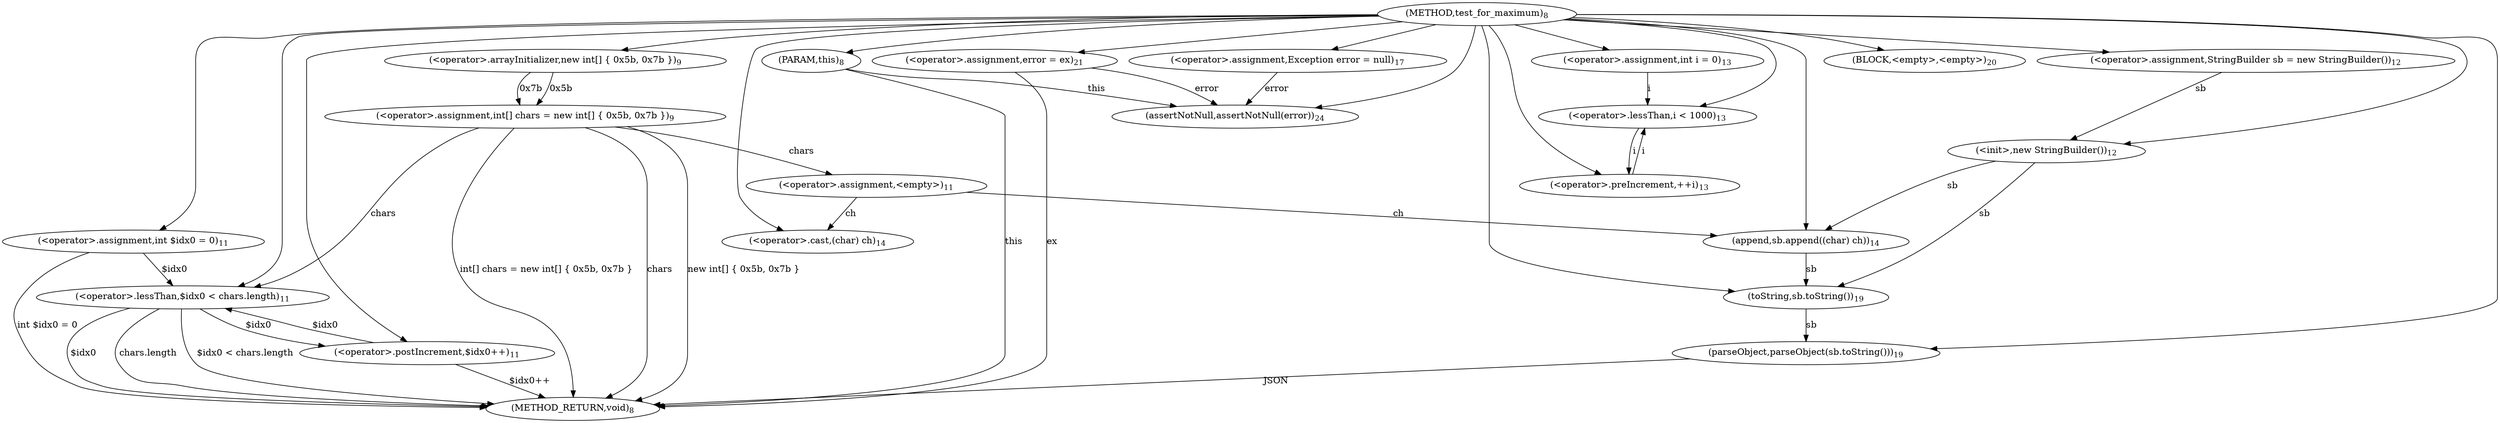 digraph "test_for_maximum" {  
"9" [label = <(METHOD,test_for_maximum)<SUB>8</SUB>> ]
"77" [label = <(METHOD_RETURN,void)<SUB>8</SUB>> ]
"4" [label = <(PARAM,this)<SUB>8</SUB>> ]
"12" [label = <(&lt;operator&gt;.assignment,int[] chars = new int[] { 0x5b, 0x7b })<SUB>9</SUB>> ]
"12" [label = <(&lt;operator&gt;.assignment,int[] chars = new int[] { 0x5b, 0x7b })<SUB>9</SUB>> ]
"12" [label = <(&lt;operator&gt;.assignment,int[] chars = new int[] { 0x5b, 0x7b })<SUB>9</SUB>> ]
"19" [label = <(&lt;operator&gt;.assignment,int $idx0 = 0)<SUB>11</SUB>> ]
"22" [label = <(&lt;operator&gt;.lessThan,$idx0 &lt; chars.length)<SUB>11</SUB>> ]
"27" [label = <(&lt;operator&gt;.postIncrement,$idx0++)<SUB>11</SUB>> ]
"14" [label = <(&lt;operator&gt;.arrayInitializer,new int[] { 0x5b, 0x7b })<SUB>9</SUB>> ]
"14" [label = <(&lt;operator&gt;.arrayInitializer,new int[] { 0x5b, 0x7b })<SUB>9</SUB>> ]
"19" [label = <(&lt;operator&gt;.assignment,int $idx0 = 0)<SUB>11</SUB>> ]
"19" [label = <(&lt;operator&gt;.assignment,int $idx0 = 0)<SUB>11</SUB>> ]
"22" [label = <(&lt;operator&gt;.lessThan,$idx0 &lt; chars.length)<SUB>11</SUB>> ]
"22" [label = <(&lt;operator&gt;.lessThan,$idx0 &lt; chars.length)<SUB>11</SUB>> ]
"27" [label = <(&lt;operator&gt;.postIncrement,$idx0++)<SUB>11</SUB>> ]
"31" [label = <(&lt;operator&gt;.assignment,&lt;empty&gt;)<SUB>11</SUB>> ]
"37" [label = <(&lt;operator&gt;.assignment,StringBuilder sb = new StringBuilder())<SUB>12</SUB>> ]
"40" [label = <(&lt;init&gt;,new StringBuilder())<SUB>12</SUB>> ]
"59" [label = <(&lt;operator&gt;.assignment,Exception error = null)<SUB>17</SUB>> ]
"73" [label = <(assertNotNull,assertNotNull(error))<SUB>24</SUB>> ]
"31" [label = <(&lt;operator&gt;.assignment,&lt;empty&gt;)<SUB>11</SUB>> ]
"31" [label = <(&lt;operator&gt;.assignment,&lt;empty&gt;)<SUB>11</SUB>> ]
"37" [label = <(&lt;operator&gt;.assignment,StringBuilder sb = new StringBuilder())<SUB>12</SUB>> ]
"37" [label = <(&lt;operator&gt;.assignment,StringBuilder sb = new StringBuilder())<SUB>12</SUB>> ]
"40" [label = <(&lt;init&gt;,new StringBuilder())<SUB>12</SUB>> ]
"44" [label = <(&lt;operator&gt;.assignment,int i = 0)<SUB>13</SUB>> ]
"47" [label = <(&lt;operator&gt;.lessThan,i &lt; 1000)<SUB>13</SUB>> ]
"50" [label = <(&lt;operator&gt;.preIncrement,++i)<SUB>13</SUB>> ]
"59" [label = <(&lt;operator&gt;.assignment,Exception error = null)<SUB>17</SUB>> ]
"59" [label = <(&lt;operator&gt;.assignment,Exception error = null)<SUB>17</SUB>> ]
"73" [label = <(assertNotNull,assertNotNull(error))<SUB>24</SUB>> ]
"73" [label = <(assertNotNull,assertNotNull(error))<SUB>24</SUB>> ]
"44" [label = <(&lt;operator&gt;.assignment,int i = 0)<SUB>13</SUB>> ]
"44" [label = <(&lt;operator&gt;.assignment,int i = 0)<SUB>13</SUB>> ]
"47" [label = <(&lt;operator&gt;.lessThan,i &lt; 1000)<SUB>13</SUB>> ]
"47" [label = <(&lt;operator&gt;.lessThan,i &lt; 1000)<SUB>13</SUB>> ]
"50" [label = <(&lt;operator&gt;.preIncrement,++i)<SUB>13</SUB>> ]
"53" [label = <(append,sb.append((char) ch))<SUB>14</SUB>> ]
"64" [label = <(parseObject,parseObject(sb.toString()))<SUB>19</SUB>> ]
"69" [label = <(BLOCK,&lt;empty&gt;,&lt;empty&gt;)<SUB>20</SUB>> ]
"53" [label = <(append,sb.append((char) ch))<SUB>14</SUB>> ]
"53" [label = <(append,sb.append((char) ch))<SUB>14</SUB>> ]
"64" [label = <(parseObject,parseObject(sb.toString()))<SUB>19</SUB>> ]
"64" [label = <(parseObject,parseObject(sb.toString()))<SUB>19</SUB>> ]
"70" [label = <(&lt;operator&gt;.assignment,error = ex)<SUB>21</SUB>> ]
"55" [label = <(&lt;operator&gt;.cast,(char) ch)<SUB>14</SUB>> ]
"55" [label = <(&lt;operator&gt;.cast,(char) ch)<SUB>14</SUB>> ]
"66" [label = <(toString,sb.toString())<SUB>19</SUB>> ]
"70" [label = <(&lt;operator&gt;.assignment,error = ex)<SUB>21</SUB>> ]
"70" [label = <(&lt;operator&gt;.assignment,error = ex)<SUB>21</SUB>> ]
  "4" -> "77"  [ label = "this"] 
  "12" -> "77"  [ label = "chars"] 
  "12" -> "77"  [ label = "new int[] { 0x5b, 0x7b }"] 
  "12" -> "77"  [ label = "int[] chars = new int[] { 0x5b, 0x7b }"] 
  "19" -> "77"  [ label = "int $idx0 = 0"] 
  "22" -> "77"  [ label = "$idx0"] 
  "22" -> "77"  [ label = "chars.length"] 
  "22" -> "77"  [ label = "$idx0 &lt; chars.length"] 
  "27" -> "77"  [ label = "$idx0++"] 
  "70" -> "77"  [ label = "ex"] 
  "64" -> "77"  [ label = "JSON"] 
  "9" -> "4" 
  "14" -> "12"  [ label = "0x5b"] 
  "14" -> "12"  [ label = "0x7b"] 
  "9" -> "19" 
  "9" -> "14" 
  "19" -> "22"  [ label = "$idx0"] 
  "27" -> "22"  [ label = "$idx0"] 
  "9" -> "22" 
  "12" -> "22"  [ label = "chars"] 
  "22" -> "27"  [ label = "$idx0"] 
  "9" -> "27" 
  "12" -> "31"  [ label = "chars"] 
  "9" -> "37" 
  "9" -> "59" 
  "37" -> "40"  [ label = "sb"] 
  "9" -> "40" 
  "9" -> "44" 
  "4" -> "73"  [ label = "this"] 
  "9" -> "73" 
  "59" -> "73"  [ label = "error"] 
  "70" -> "73"  [ label = "error"] 
  "44" -> "47"  [ label = "i"] 
  "50" -> "47"  [ label = "i"] 
  "9" -> "47" 
  "47" -> "50"  [ label = "i"] 
  "9" -> "50" 
  "9" -> "69" 
  "40" -> "53"  [ label = "sb"] 
  "9" -> "53" 
  "31" -> "53"  [ label = "ch"] 
  "9" -> "64" 
  "66" -> "64"  [ label = "sb"] 
  "9" -> "70" 
  "9" -> "55" 
  "31" -> "55"  [ label = "ch"] 
  "40" -> "66"  [ label = "sb"] 
  "53" -> "66"  [ label = "sb"] 
  "9" -> "66" 
}
